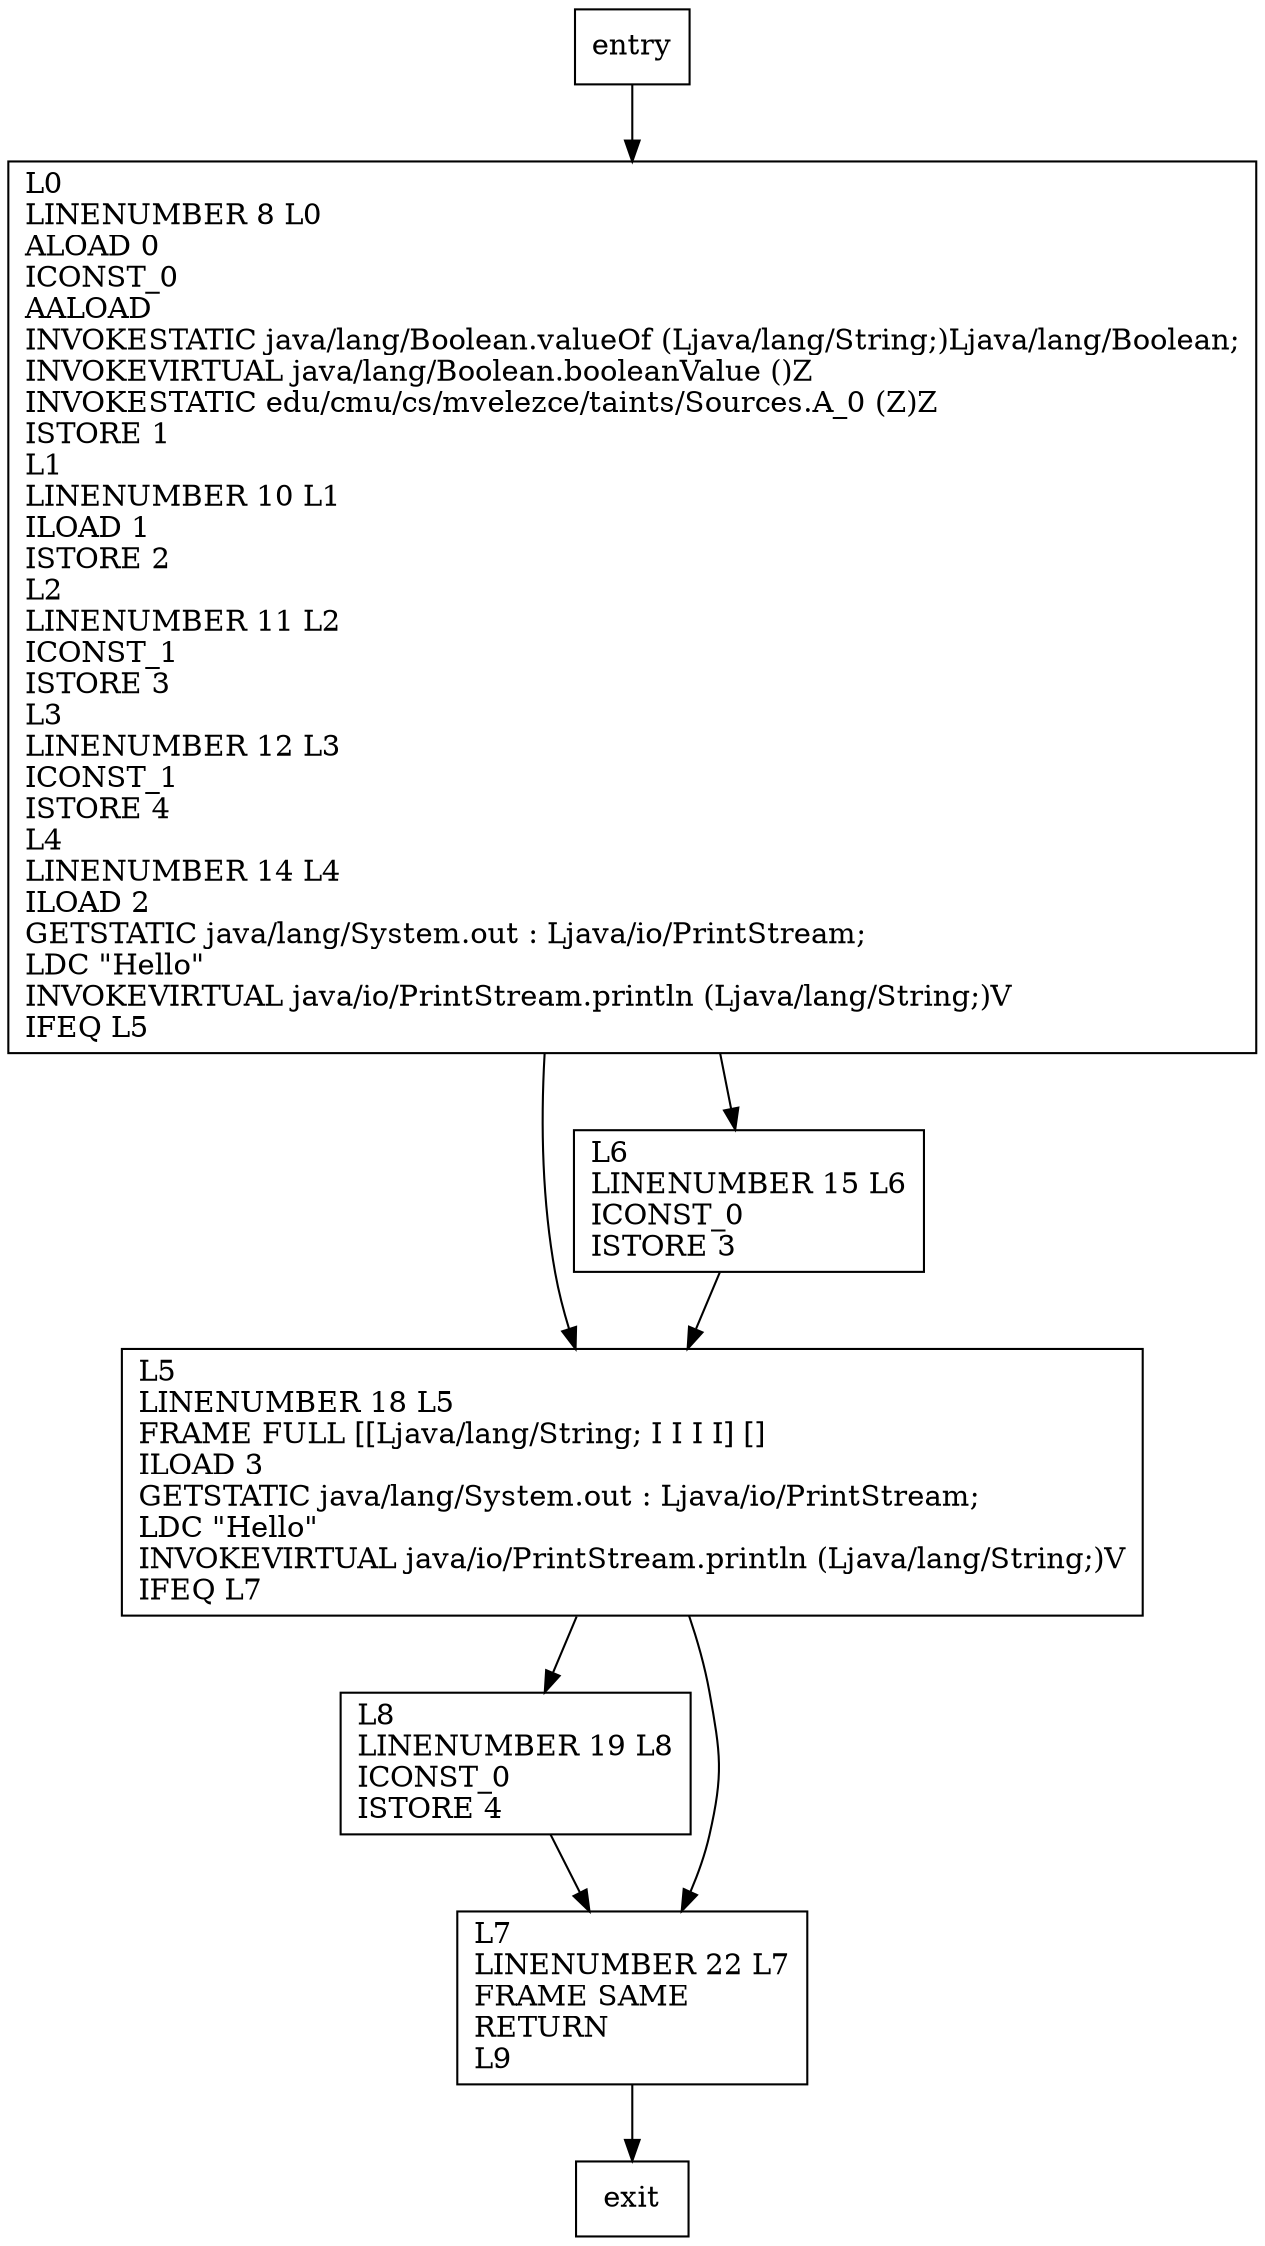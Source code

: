 digraph main {
node [shape=record];
1762902523 [label="L0\lLINENUMBER 8 L0\lALOAD 0\lICONST_0\lAALOAD\lINVOKESTATIC java/lang/Boolean.valueOf (Ljava/lang/String;)Ljava/lang/Boolean;\lINVOKEVIRTUAL java/lang/Boolean.booleanValue ()Z\lINVOKESTATIC edu/cmu/cs/mvelezce/taints/Sources.A_0 (Z)Z\lISTORE 1\lL1\lLINENUMBER 10 L1\lILOAD 1\lISTORE 2\lL2\lLINENUMBER 11 L2\lICONST_1\lISTORE 3\lL3\lLINENUMBER 12 L3\lICONST_1\lISTORE 4\lL4\lLINENUMBER 14 L4\lILOAD 2\lGETSTATIC java/lang/System.out : Ljava/io/PrintStream;\lLDC \"Hello\"\lINVOKEVIRTUAL java/io/PrintStream.println (Ljava/lang/String;)V\lIFEQ L5\l"];
1620890840 [label="L8\lLINENUMBER 19 L8\lICONST_0\lISTORE 4\l"];
1725008249 [label="L5\lLINENUMBER 18 L5\lFRAME FULL [[Ljava/lang/String; I I I I] []\lILOAD 3\lGETSTATIC java/lang/System.out : Ljava/io/PrintStream;\lLDC \"Hello\"\lINVOKEVIRTUAL java/io/PrintStream.println (Ljava/lang/String;)V\lIFEQ L7\l"];
197964393 [label="L6\lLINENUMBER 15 L6\lICONST_0\lISTORE 3\l"];
402115881 [label="L7\lLINENUMBER 22 L7\lFRAME SAME\lRETURN\lL9\l"];
entry;
exit;
entry -> 1762902523;
1762902523 -> 1725008249;
1762902523 -> 197964393;
1620890840 -> 402115881;
1725008249 -> 1620890840;
1725008249 -> 402115881;
197964393 -> 1725008249;
402115881 -> exit;
}
